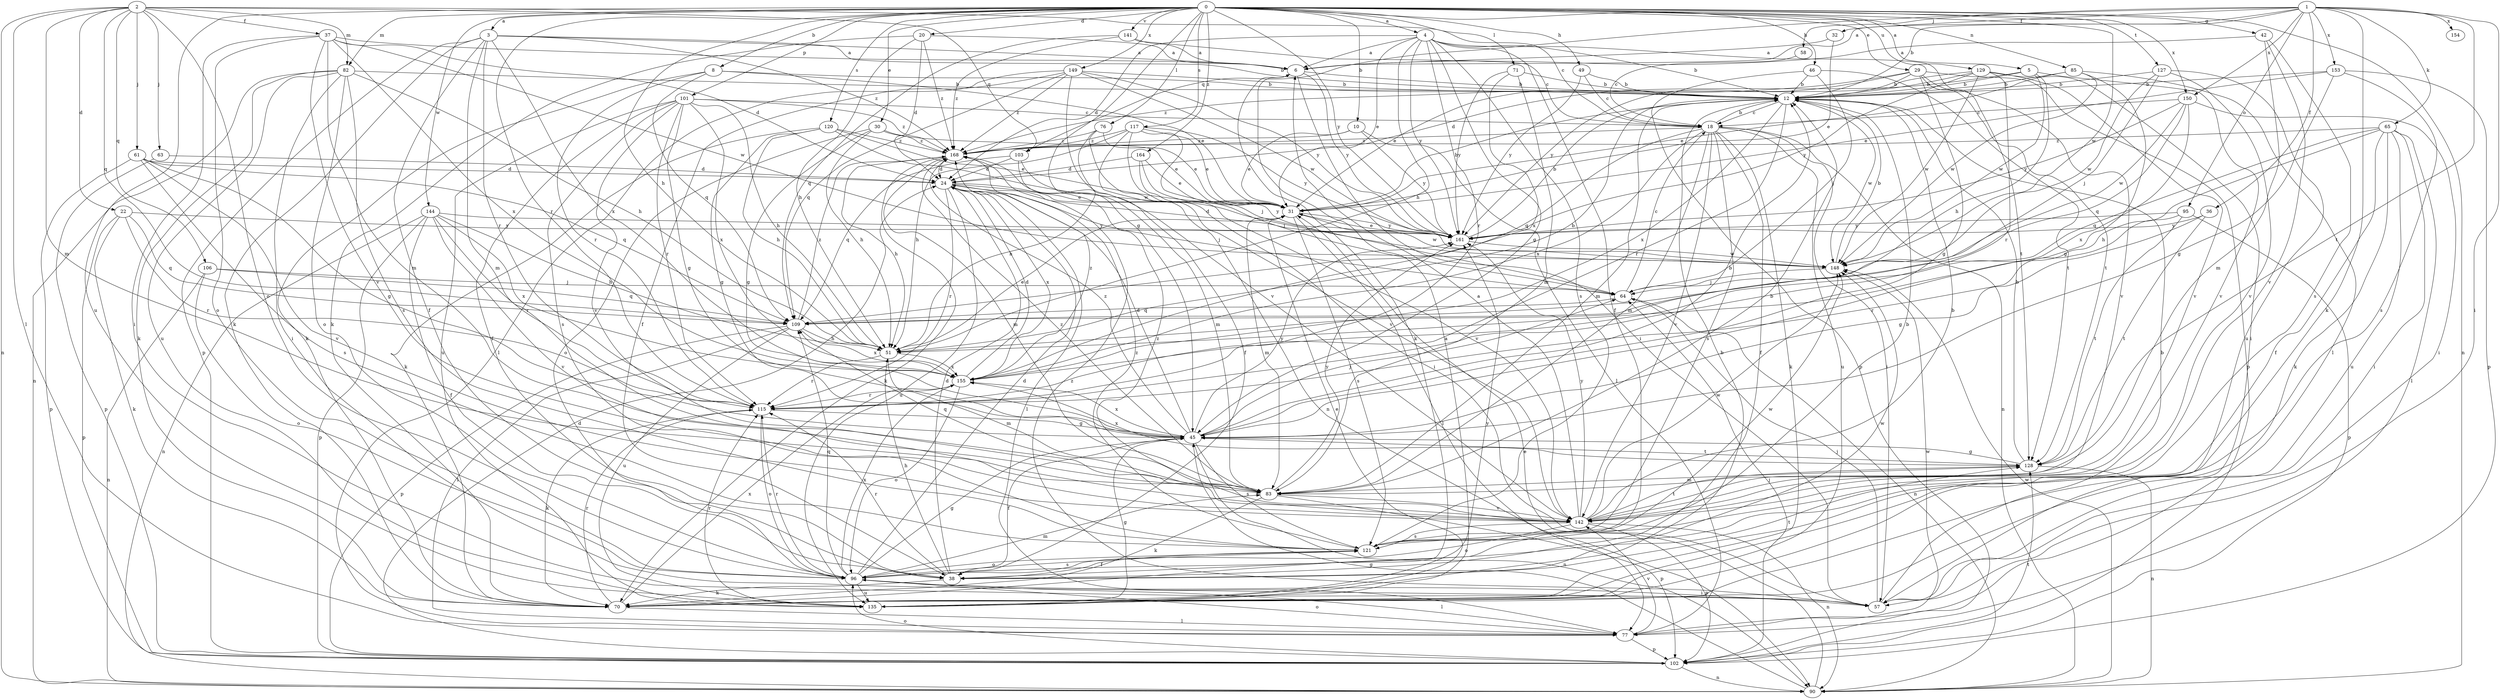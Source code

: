 strict digraph  {
0;
1;
2;
3;
4;
5;
6;
8;
10;
12;
18;
20;
22;
24;
29;
30;
31;
32;
36;
37;
38;
42;
45;
46;
49;
51;
57;
58;
61;
63;
64;
65;
70;
71;
76;
77;
82;
83;
85;
90;
95;
96;
101;
102;
103;
106;
109;
115;
117;
120;
121;
127;
128;
129;
135;
141;
142;
144;
148;
149;
150;
153;
154;
155;
161;
164;
168;
0 -> 3  [label=a];
0 -> 4  [label=a];
0 -> 5  [label=a];
0 -> 8  [label=b];
0 -> 10  [label=b];
0 -> 20  [label=d];
0 -> 29  [label=e];
0 -> 30  [label=e];
0 -> 42  [label=g];
0 -> 45  [label=g];
0 -> 46  [label=h];
0 -> 49  [label=h];
0 -> 51  [label=h];
0 -> 71  [label=l];
0 -> 76  [label=l];
0 -> 82  [label=m];
0 -> 85  [label=n];
0 -> 90  [label=n];
0 -> 101  [label=p];
0 -> 115  [label=r];
0 -> 117  [label=s];
0 -> 120  [label=s];
0 -> 127  [label=t];
0 -> 129  [label=u];
0 -> 135  [label=u];
0 -> 141  [label=v];
0 -> 144  [label=w];
0 -> 148  [label=w];
0 -> 149  [label=x];
0 -> 150  [label=x];
0 -> 161  [label=y];
0 -> 164  [label=z];
1 -> 6  [label=a];
1 -> 12  [label=b];
1 -> 32  [label=f];
1 -> 36  [label=f];
1 -> 57  [label=i];
1 -> 58  [label=j];
1 -> 65  [label=k];
1 -> 70  [label=k];
1 -> 95  [label=o];
1 -> 103  [label=q];
1 -> 128  [label=t];
1 -> 150  [label=x];
1 -> 153  [label=x];
1 -> 154  [label=x];
2 -> 18  [label=c];
2 -> 22  [label=d];
2 -> 37  [label=f];
2 -> 61  [label=j];
2 -> 63  [label=j];
2 -> 77  [label=l];
2 -> 82  [label=m];
2 -> 83  [label=m];
2 -> 90  [label=n];
2 -> 96  [label=o];
2 -> 103  [label=q];
2 -> 106  [label=q];
2 -> 109  [label=q];
3 -> 6  [label=a];
3 -> 12  [label=b];
3 -> 38  [label=f];
3 -> 70  [label=k];
3 -> 83  [label=m];
3 -> 102  [label=p];
3 -> 115  [label=r];
3 -> 155  [label=x];
3 -> 168  [label=z];
4 -> 6  [label=a];
4 -> 12  [label=b];
4 -> 24  [label=d];
4 -> 31  [label=e];
4 -> 38  [label=f];
4 -> 45  [label=g];
4 -> 51  [label=h];
4 -> 115  [label=r];
4 -> 121  [label=s];
4 -> 128  [label=t];
4 -> 161  [label=y];
5 -> 12  [label=b];
5 -> 24  [label=d];
5 -> 51  [label=h];
5 -> 142  [label=v];
5 -> 148  [label=w];
6 -> 12  [label=b];
6 -> 57  [label=i];
6 -> 70  [label=k];
6 -> 161  [label=y];
8 -> 12  [label=b];
8 -> 31  [label=e];
8 -> 70  [label=k];
8 -> 109  [label=q];
8 -> 115  [label=r];
10 -> 31  [label=e];
10 -> 77  [label=l];
10 -> 161  [label=y];
10 -> 168  [label=z];
12 -> 18  [label=c];
12 -> 83  [label=m];
12 -> 115  [label=r];
12 -> 148  [label=w];
12 -> 155  [label=x];
18 -> 12  [label=b];
18 -> 38  [label=f];
18 -> 57  [label=i];
18 -> 70  [label=k];
18 -> 83  [label=m];
18 -> 90  [label=n];
18 -> 109  [label=q];
18 -> 121  [label=s];
18 -> 135  [label=u];
18 -> 142  [label=v];
18 -> 155  [label=x];
18 -> 168  [label=z];
20 -> 6  [label=a];
20 -> 24  [label=d];
20 -> 51  [label=h];
20 -> 70  [label=k];
20 -> 168  [label=z];
22 -> 70  [label=k];
22 -> 102  [label=p];
22 -> 109  [label=q];
22 -> 115  [label=r];
22 -> 161  [label=y];
24 -> 31  [label=e];
24 -> 64  [label=j];
24 -> 77  [label=l];
24 -> 115  [label=r];
24 -> 135  [label=u];
24 -> 155  [label=x];
24 -> 161  [label=y];
29 -> 12  [label=b];
29 -> 45  [label=g];
29 -> 102  [label=p];
29 -> 128  [label=t];
29 -> 142  [label=v];
29 -> 161  [label=y];
29 -> 168  [label=z];
30 -> 31  [label=e];
30 -> 45  [label=g];
30 -> 51  [label=h];
30 -> 96  [label=o];
30 -> 168  [label=z];
31 -> 12  [label=b];
31 -> 77  [label=l];
31 -> 83  [label=m];
31 -> 121  [label=s];
31 -> 148  [label=w];
31 -> 161  [label=y];
32 -> 6  [label=a];
32 -> 31  [label=e];
36 -> 45  [label=g];
36 -> 128  [label=t];
36 -> 161  [label=y];
37 -> 6  [label=a];
37 -> 24  [label=d];
37 -> 57  [label=i];
37 -> 83  [label=m];
37 -> 96  [label=o];
37 -> 142  [label=v];
37 -> 148  [label=w];
37 -> 155  [label=x];
38 -> 24  [label=d];
38 -> 51  [label=h];
38 -> 70  [label=k];
38 -> 115  [label=r];
38 -> 148  [label=w];
42 -> 6  [label=a];
42 -> 83  [label=m];
42 -> 121  [label=s];
42 -> 142  [label=v];
45 -> 12  [label=b];
45 -> 24  [label=d];
45 -> 38  [label=f];
45 -> 64  [label=j];
45 -> 90  [label=n];
45 -> 121  [label=s];
45 -> 128  [label=t];
45 -> 155  [label=x];
45 -> 161  [label=y];
45 -> 168  [label=z];
46 -> 12  [label=b];
46 -> 64  [label=j];
46 -> 102  [label=p];
46 -> 128  [label=t];
49 -> 12  [label=b];
49 -> 18  [label=c];
49 -> 161  [label=y];
51 -> 12  [label=b];
51 -> 31  [label=e];
51 -> 83  [label=m];
51 -> 115  [label=r];
51 -> 155  [label=x];
57 -> 12  [label=b];
57 -> 64  [label=j];
57 -> 168  [label=z];
58 -> 18  [label=c];
61 -> 24  [label=d];
61 -> 45  [label=g];
61 -> 102  [label=p];
61 -> 109  [label=q];
61 -> 121  [label=s];
61 -> 142  [label=v];
63 -> 24  [label=d];
63 -> 102  [label=p];
64 -> 18  [label=c];
64 -> 90  [label=n];
64 -> 109  [label=q];
65 -> 38  [label=f];
65 -> 51  [label=h];
65 -> 57  [label=i];
65 -> 70  [label=k];
65 -> 77  [label=l];
65 -> 109  [label=q];
65 -> 135  [label=u];
65 -> 168  [label=z];
70 -> 12  [label=b];
70 -> 77  [label=l];
70 -> 115  [label=r];
70 -> 155  [label=x];
70 -> 161  [label=y];
71 -> 12  [label=b];
71 -> 83  [label=m];
71 -> 155  [label=x];
71 -> 161  [label=y];
76 -> 31  [label=e];
76 -> 38  [label=f];
76 -> 142  [label=v];
76 -> 168  [label=z];
77 -> 96  [label=o];
77 -> 102  [label=p];
77 -> 142  [label=v];
77 -> 148  [label=w];
82 -> 12  [label=b];
82 -> 51  [label=h];
82 -> 57  [label=i];
82 -> 70  [label=k];
82 -> 90  [label=n];
82 -> 96  [label=o];
82 -> 121  [label=s];
82 -> 135  [label=u];
83 -> 12  [label=b];
83 -> 70  [label=k];
83 -> 102  [label=p];
83 -> 109  [label=q];
83 -> 142  [label=v];
83 -> 161  [label=y];
83 -> 168  [label=z];
85 -> 12  [label=b];
85 -> 31  [label=e];
85 -> 45  [label=g];
85 -> 77  [label=l];
85 -> 148  [label=w];
90 -> 31  [label=e];
90 -> 45  [label=g];
90 -> 148  [label=w];
95 -> 102  [label=p];
95 -> 115  [label=r];
95 -> 128  [label=t];
95 -> 161  [label=y];
96 -> 24  [label=d];
96 -> 45  [label=g];
96 -> 57  [label=i];
96 -> 77  [label=l];
96 -> 83  [label=m];
96 -> 109  [label=q];
96 -> 115  [label=r];
96 -> 121  [label=s];
96 -> 128  [label=t];
96 -> 135  [label=u];
96 -> 155  [label=x];
101 -> 18  [label=c];
101 -> 38  [label=f];
101 -> 45  [label=g];
101 -> 51  [label=h];
101 -> 115  [label=r];
101 -> 121  [label=s];
101 -> 135  [label=u];
101 -> 142  [label=v];
101 -> 155  [label=x];
101 -> 168  [label=z];
102 -> 24  [label=d];
102 -> 64  [label=j];
102 -> 90  [label=n];
102 -> 96  [label=o];
102 -> 128  [label=t];
103 -> 24  [label=d];
103 -> 51  [label=h];
103 -> 83  [label=m];
103 -> 109  [label=q];
106 -> 64  [label=j];
106 -> 90  [label=n];
106 -> 96  [label=o];
106 -> 109  [label=q];
109 -> 51  [label=h];
109 -> 77  [label=l];
109 -> 102  [label=p];
109 -> 135  [label=u];
109 -> 155  [label=x];
109 -> 168  [label=z];
115 -> 45  [label=g];
115 -> 70  [label=k];
115 -> 96  [label=o];
117 -> 31  [label=e];
117 -> 51  [label=h];
117 -> 57  [label=i];
117 -> 64  [label=j];
117 -> 90  [label=n];
117 -> 161  [label=y];
117 -> 168  [label=z];
120 -> 31  [label=e];
120 -> 45  [label=g];
120 -> 51  [label=h];
120 -> 70  [label=k];
120 -> 148  [label=w];
120 -> 168  [label=z];
121 -> 12  [label=b];
121 -> 38  [label=f];
121 -> 96  [label=o];
121 -> 148  [label=w];
121 -> 168  [label=z];
127 -> 12  [label=b];
127 -> 64  [label=j];
127 -> 135  [label=u];
127 -> 142  [label=v];
127 -> 148  [label=w];
128 -> 12  [label=b];
128 -> 45  [label=g];
128 -> 83  [label=m];
128 -> 90  [label=n];
128 -> 155  [label=x];
129 -> 12  [label=b];
129 -> 31  [label=e];
129 -> 57  [label=i];
129 -> 115  [label=r];
129 -> 142  [label=v];
129 -> 148  [label=w];
129 -> 161  [label=y];
135 -> 6  [label=a];
135 -> 31  [label=e];
135 -> 45  [label=g];
135 -> 115  [label=r];
141 -> 6  [label=a];
141 -> 18  [label=c];
141 -> 109  [label=q];
141 -> 168  [label=z];
142 -> 6  [label=a];
142 -> 12  [label=b];
142 -> 90  [label=n];
142 -> 96  [label=o];
142 -> 102  [label=p];
142 -> 121  [label=s];
142 -> 128  [label=t];
142 -> 148  [label=w];
142 -> 161  [label=y];
142 -> 168  [label=z];
144 -> 38  [label=f];
144 -> 51  [label=h];
144 -> 90  [label=n];
144 -> 102  [label=p];
144 -> 115  [label=r];
144 -> 142  [label=v];
144 -> 155  [label=x];
144 -> 161  [label=y];
148 -> 12  [label=b];
148 -> 64  [label=j];
149 -> 12  [label=b];
149 -> 38  [label=f];
149 -> 77  [label=l];
149 -> 109  [label=q];
149 -> 142  [label=v];
149 -> 148  [label=w];
149 -> 161  [label=y];
149 -> 168  [label=z];
150 -> 18  [label=c];
150 -> 57  [label=i];
150 -> 109  [label=q];
150 -> 148  [label=w];
150 -> 155  [label=x];
150 -> 161  [label=y];
153 -> 12  [label=b];
153 -> 31  [label=e];
153 -> 45  [label=g];
153 -> 102  [label=p];
153 -> 121  [label=s];
155 -> 24  [label=d];
155 -> 96  [label=o];
155 -> 115  [label=r];
155 -> 168  [label=z];
161 -> 12  [label=b];
161 -> 24  [label=d];
161 -> 31  [label=e];
161 -> 148  [label=w];
164 -> 24  [label=d];
164 -> 31  [label=e];
164 -> 64  [label=j];
164 -> 142  [label=v];
168 -> 24  [label=d];
168 -> 51  [label=h];
168 -> 70  [label=k];
168 -> 83  [label=m];
}

